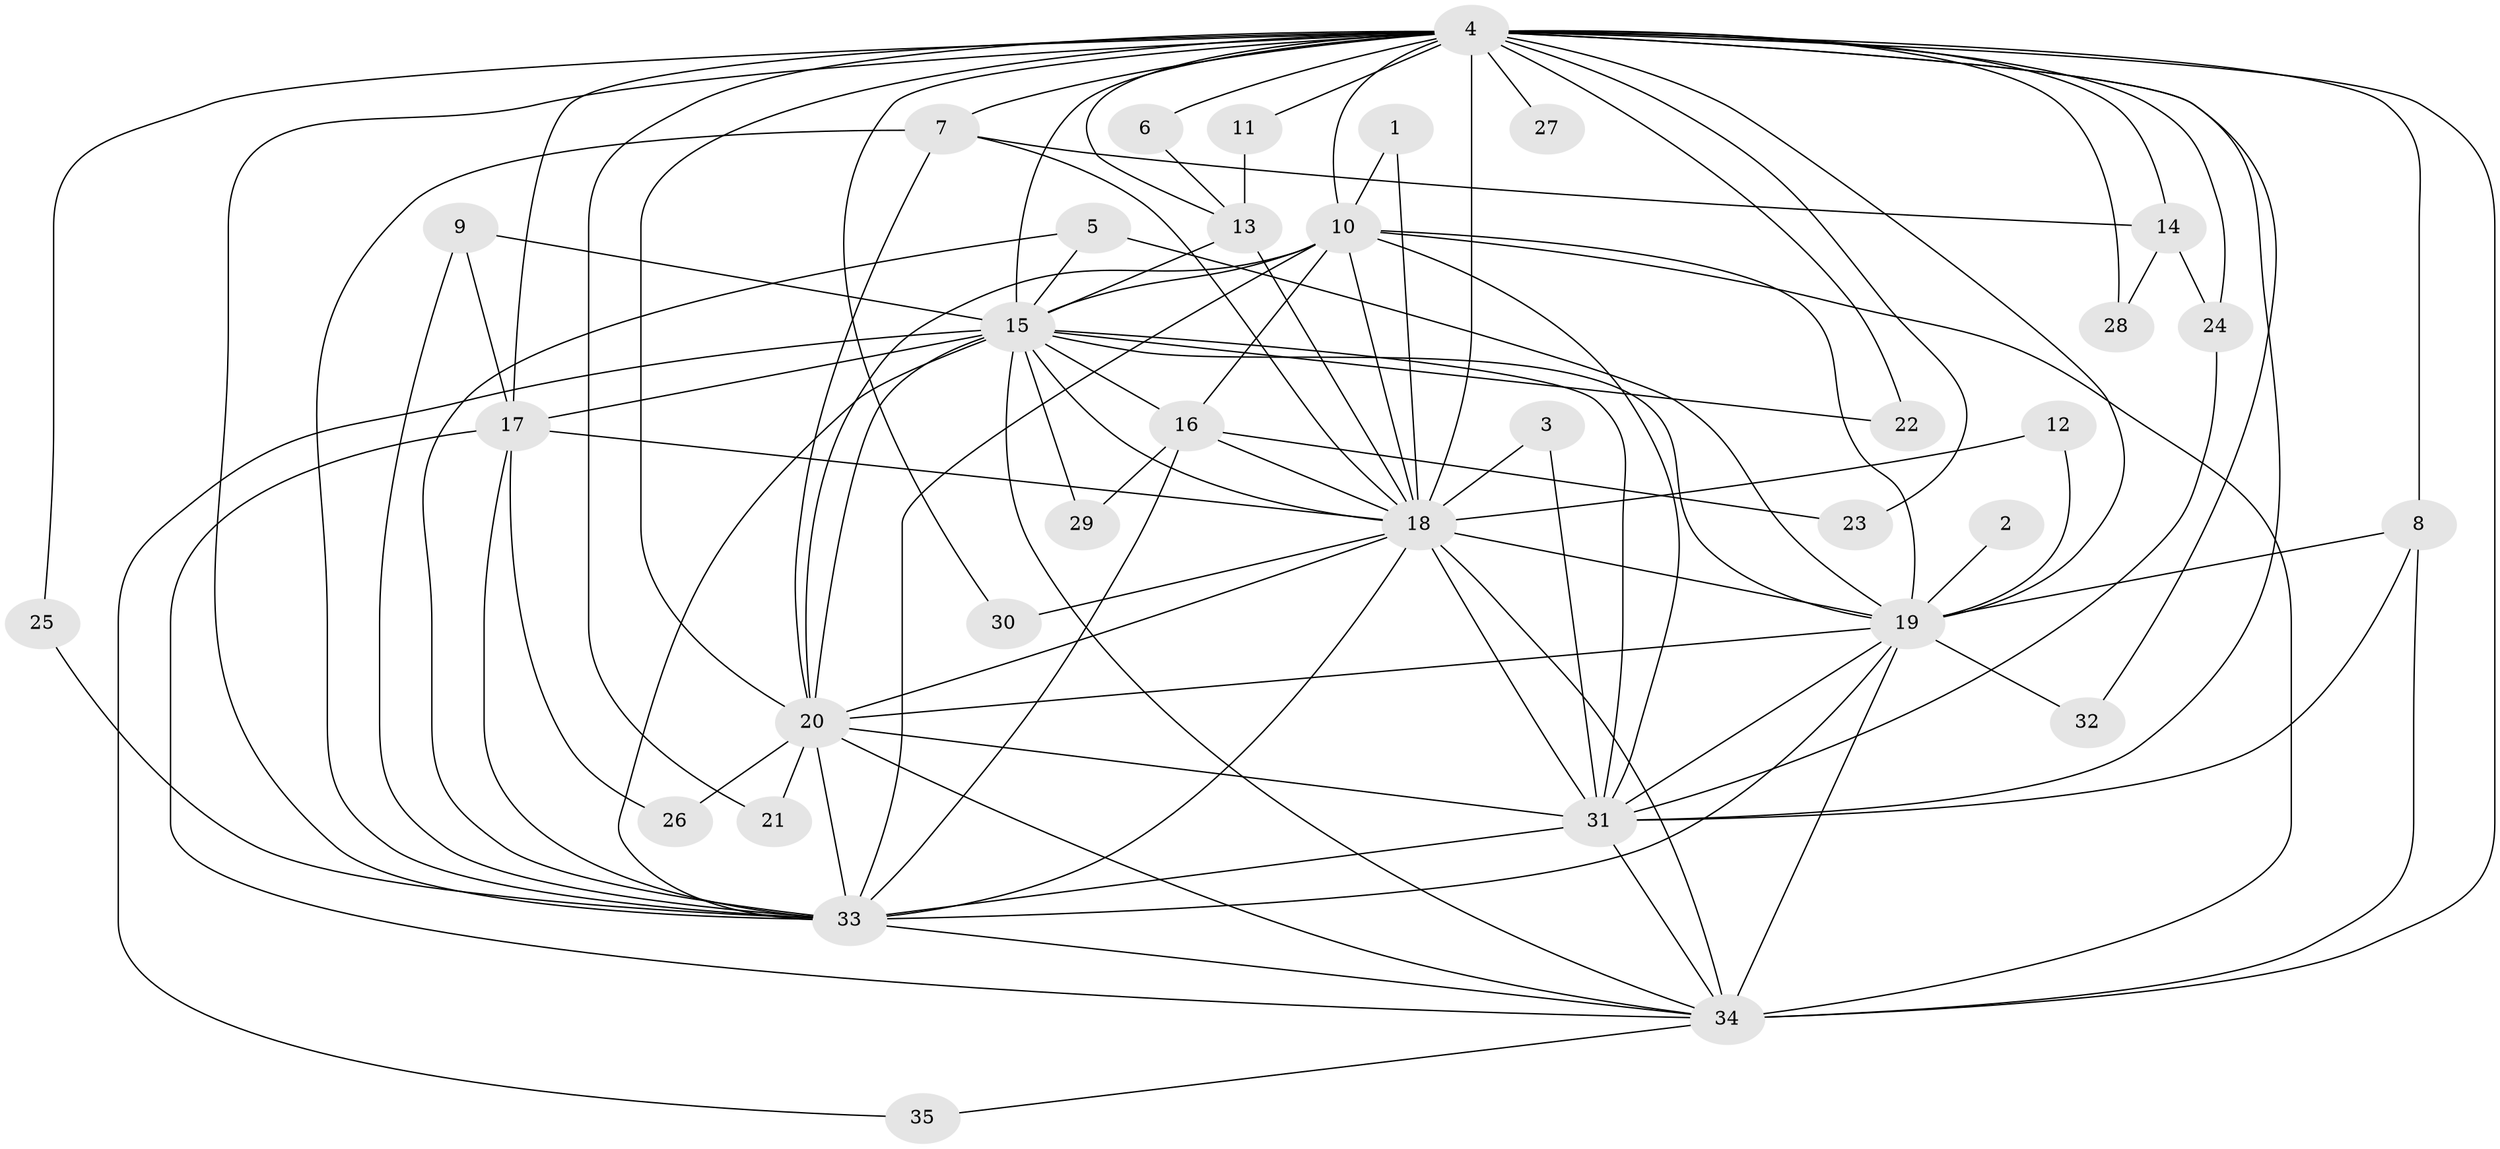 // original degree distribution, {18: 0.043478260869565216, 25: 0.014492753623188406, 13: 0.014492753623188406, 12: 0.014492753623188406, 16: 0.028985507246376812, 15: 0.014492753623188406, 19: 0.014492753623188406, 2: 0.5072463768115942, 3: 0.2463768115942029, 5: 0.057971014492753624, 4: 0.028985507246376812, 7: 0.014492753623188406}
// Generated by graph-tools (version 1.1) at 2025/25/03/09/25 03:25:39]
// undirected, 35 vertices, 99 edges
graph export_dot {
graph [start="1"]
  node [color=gray90,style=filled];
  1;
  2;
  3;
  4;
  5;
  6;
  7;
  8;
  9;
  10;
  11;
  12;
  13;
  14;
  15;
  16;
  17;
  18;
  19;
  20;
  21;
  22;
  23;
  24;
  25;
  26;
  27;
  28;
  29;
  30;
  31;
  32;
  33;
  34;
  35;
  1 -- 10 [weight=1.0];
  1 -- 18 [weight=1.0];
  2 -- 19 [weight=1.0];
  3 -- 18 [weight=1.0];
  3 -- 31 [weight=1.0];
  4 -- 6 [weight=1.0];
  4 -- 7 [weight=1.0];
  4 -- 8 [weight=1.0];
  4 -- 10 [weight=2.0];
  4 -- 11 [weight=1.0];
  4 -- 13 [weight=1.0];
  4 -- 14 [weight=3.0];
  4 -- 15 [weight=3.0];
  4 -- 17 [weight=2.0];
  4 -- 18 [weight=3.0];
  4 -- 19 [weight=2.0];
  4 -- 20 [weight=2.0];
  4 -- 21 [weight=1.0];
  4 -- 22 [weight=1.0];
  4 -- 23 [weight=1.0];
  4 -- 24 [weight=1.0];
  4 -- 25 [weight=1.0];
  4 -- 27 [weight=1.0];
  4 -- 28 [weight=1.0];
  4 -- 30 [weight=1.0];
  4 -- 31 [weight=2.0];
  4 -- 32 [weight=1.0];
  4 -- 33 [weight=2.0];
  4 -- 34 [weight=2.0];
  5 -- 15 [weight=1.0];
  5 -- 19 [weight=1.0];
  5 -- 33 [weight=1.0];
  6 -- 13 [weight=1.0];
  7 -- 14 [weight=1.0];
  7 -- 18 [weight=1.0];
  7 -- 20 [weight=1.0];
  7 -- 33 [weight=1.0];
  8 -- 19 [weight=1.0];
  8 -- 31 [weight=1.0];
  8 -- 34 [weight=1.0];
  9 -- 15 [weight=1.0];
  9 -- 17 [weight=1.0];
  9 -- 33 [weight=1.0];
  10 -- 15 [weight=1.0];
  10 -- 16 [weight=1.0];
  10 -- 18 [weight=1.0];
  10 -- 19 [weight=1.0];
  10 -- 20 [weight=1.0];
  10 -- 31 [weight=1.0];
  10 -- 33 [weight=1.0];
  10 -- 34 [weight=3.0];
  11 -- 13 [weight=1.0];
  12 -- 18 [weight=1.0];
  12 -- 19 [weight=1.0];
  13 -- 15 [weight=1.0];
  13 -- 18 [weight=1.0];
  14 -- 24 [weight=1.0];
  14 -- 28 [weight=1.0];
  15 -- 16 [weight=1.0];
  15 -- 17 [weight=1.0];
  15 -- 18 [weight=1.0];
  15 -- 19 [weight=2.0];
  15 -- 20 [weight=1.0];
  15 -- 22 [weight=1.0];
  15 -- 29 [weight=1.0];
  15 -- 31 [weight=1.0];
  15 -- 33 [weight=1.0];
  15 -- 34 [weight=1.0];
  15 -- 35 [weight=1.0];
  16 -- 18 [weight=1.0];
  16 -- 23 [weight=1.0];
  16 -- 29 [weight=1.0];
  16 -- 33 [weight=1.0];
  17 -- 18 [weight=1.0];
  17 -- 26 [weight=1.0];
  17 -- 33 [weight=1.0];
  17 -- 34 [weight=1.0];
  18 -- 19 [weight=1.0];
  18 -- 20 [weight=1.0];
  18 -- 30 [weight=1.0];
  18 -- 31 [weight=1.0];
  18 -- 33 [weight=2.0];
  18 -- 34 [weight=3.0];
  19 -- 20 [weight=1.0];
  19 -- 31 [weight=2.0];
  19 -- 32 [weight=1.0];
  19 -- 33 [weight=1.0];
  19 -- 34 [weight=1.0];
  20 -- 21 [weight=2.0];
  20 -- 26 [weight=1.0];
  20 -- 31 [weight=1.0];
  20 -- 33 [weight=2.0];
  20 -- 34 [weight=1.0];
  24 -- 31 [weight=1.0];
  25 -- 33 [weight=1.0];
  31 -- 33 [weight=1.0];
  31 -- 34 [weight=2.0];
  33 -- 34 [weight=1.0];
  34 -- 35 [weight=1.0];
}
